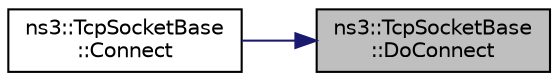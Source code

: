 digraph "ns3::TcpSocketBase::DoConnect"
{
 // LATEX_PDF_SIZE
  edge [fontname="Helvetica",fontsize="10",labelfontname="Helvetica",labelfontsize="10"];
  node [fontname="Helvetica",fontsize="10",shape=record];
  rankdir="RL";
  Node1 [label="ns3::TcpSocketBase\l::DoConnect",height=0.2,width=0.4,color="black", fillcolor="grey75", style="filled", fontcolor="black",tooltip="Perform the real connection tasks: Send SYN if allowed, RST if invalid."];
  Node1 -> Node2 [dir="back",color="midnightblue",fontsize="10",style="solid",fontname="Helvetica"];
  Node2 [label="ns3::TcpSocketBase\l::Connect",height=0.2,width=0.4,color="black", fillcolor="white", style="filled",URL="$classns3_1_1_tcp_socket_base.html#aabd08c9eb0ee3c88c855eb7268e392bf",tooltip="Initiate a connection to a remote host."];
}
